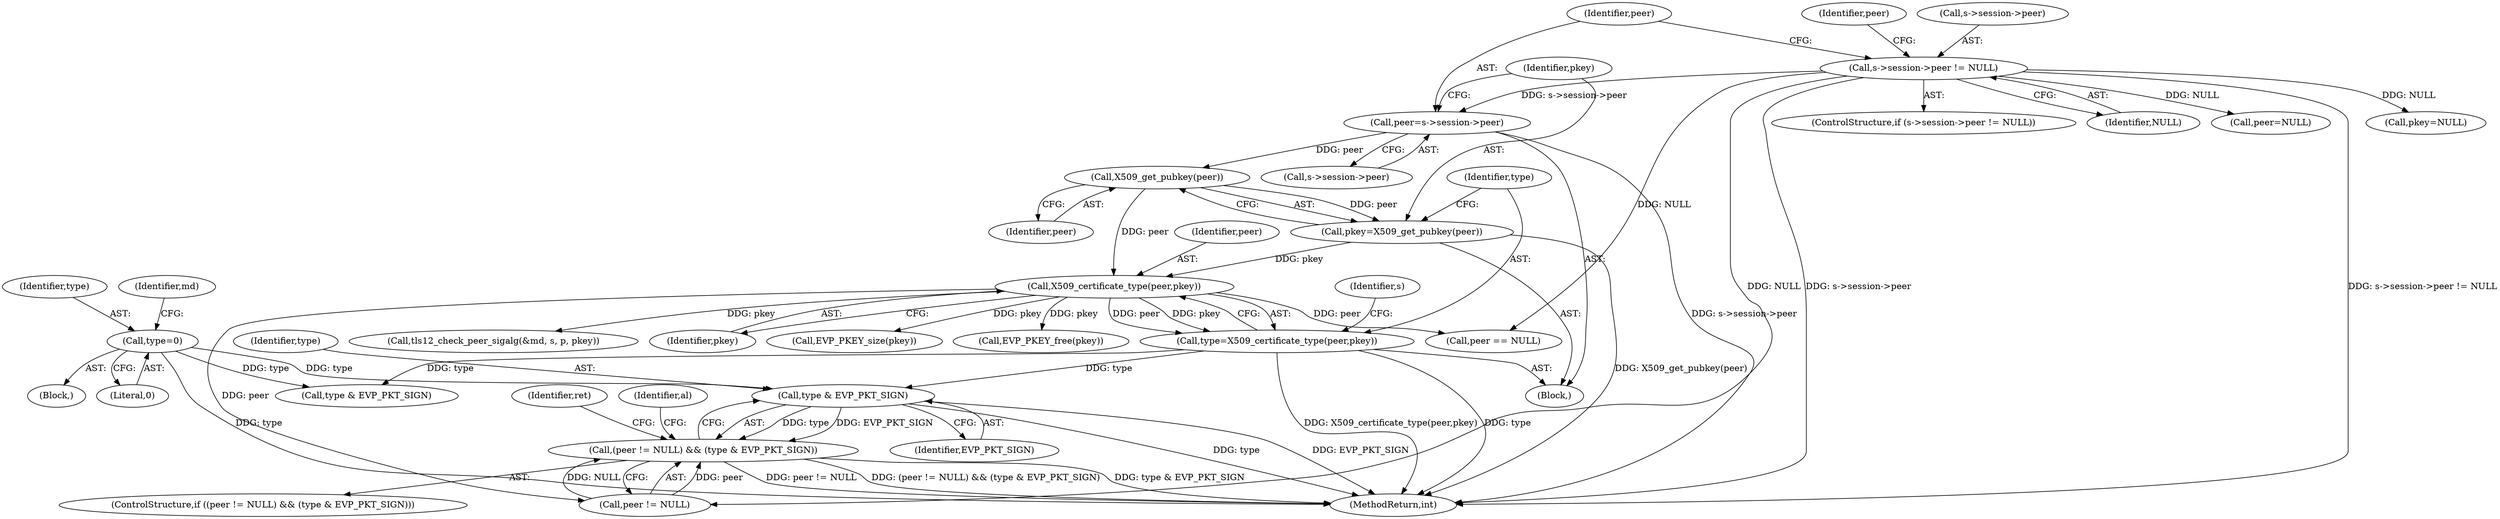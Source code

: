 digraph "1_openssl_1421e0c584ae9120ca1b88098f13d6d2e90b83a3@del" {
"1000211" [label="(Call,type & EVP_PKT_SIGN)"];
"1000121" [label="(Call,type=0)"];
"1000173" [label="(Call,type=X509_certificate_type(peer,pkey))"];
"1000175" [label="(Call,X509_certificate_type(peer,pkey))"];
"1000171" [label="(Call,X509_get_pubkey(peer))"];
"1000162" [label="(Call,peer=s->session->peer)"];
"1000154" [label="(Call,s->session->peer != NULL)"];
"1000169" [label="(Call,pkey=X509_get_pubkey(peer))"];
"1000207" [label="(Call,(peer != NULL) && (type & EVP_PKT_SIGN))"];
"1000208" [label="(Call,peer != NULL)"];
"1000173" [label="(Call,type=X509_certificate_type(peer,pkey))"];
"1000176" [label="(Identifier,peer)"];
"1000213" [label="(Identifier,EVP_PKT_SIGN)"];
"1000169" [label="(Call,pkey=X509_get_pubkey(peer))"];
"1000183" [label="(Call,pkey=NULL)"];
"1000163" [label="(Identifier,peer)"];
"1000731" [label="(MethodReturn,int)"];
"1000170" [label="(Identifier,pkey)"];
"1000121" [label="(Call,type=0)"];
"1000162" [label="(Call,peer=s->session->peer)"];
"1000107" [label="(Block,)"];
"1000129" [label="(Identifier,md)"];
"1000123" [label="(Literal,0)"];
"1000227" [label="(Call,peer == NULL)"];
"1000172" [label="(Identifier,peer)"];
"1000223" [label="(Identifier,ret)"];
"1000153" [label="(ControlStructure,if (s->session->peer != NULL))"];
"1000191" [label="(Identifier,s)"];
"1000175" [label="(Call,X509_certificate_type(peer,pkey))"];
"1000181" [label="(Identifier,peer)"];
"1000160" [label="(Identifier,NULL)"];
"1000171" [label="(Call,X509_get_pubkey(peer))"];
"1000122" [label="(Identifier,type)"];
"1000164" [label="(Call,s->session->peer)"];
"1000301" [label="(Call,tls12_check_peer_sigalg(&md, s, p, pkey))"];
"1000161" [label="(Block,)"];
"1000240" [label="(Call,type & EVP_PKT_SIGN)"];
"1000212" [label="(Identifier,type)"];
"1000154" [label="(Call,s->session->peer != NULL)"];
"1000180" [label="(Call,peer=NULL)"];
"1000206" [label="(ControlStructure,if ((peer != NULL) && (type & EVP_PKT_SIGN)))"];
"1000177" [label="(Identifier,pkey)"];
"1000358" [label="(Call,EVP_PKEY_size(pkey))"];
"1000174" [label="(Identifier,type)"];
"1000155" [label="(Call,s->session->peer)"];
"1000211" [label="(Call,type & EVP_PKT_SIGN)"];
"1000216" [label="(Identifier,al)"];
"1000727" [label="(Call,EVP_PKEY_free(pkey))"];
"1000207" [label="(Call,(peer != NULL) && (type & EVP_PKT_SIGN))"];
"1000211" -> "1000207"  [label="AST: "];
"1000211" -> "1000213"  [label="CFG: "];
"1000212" -> "1000211"  [label="AST: "];
"1000213" -> "1000211"  [label="AST: "];
"1000207" -> "1000211"  [label="CFG: "];
"1000211" -> "1000731"  [label="DDG: type"];
"1000211" -> "1000731"  [label="DDG: EVP_PKT_SIGN"];
"1000211" -> "1000207"  [label="DDG: type"];
"1000211" -> "1000207"  [label="DDG: EVP_PKT_SIGN"];
"1000121" -> "1000211"  [label="DDG: type"];
"1000173" -> "1000211"  [label="DDG: type"];
"1000121" -> "1000107"  [label="AST: "];
"1000121" -> "1000123"  [label="CFG: "];
"1000122" -> "1000121"  [label="AST: "];
"1000123" -> "1000121"  [label="AST: "];
"1000129" -> "1000121"  [label="CFG: "];
"1000121" -> "1000731"  [label="DDG: type"];
"1000121" -> "1000240"  [label="DDG: type"];
"1000173" -> "1000161"  [label="AST: "];
"1000173" -> "1000175"  [label="CFG: "];
"1000174" -> "1000173"  [label="AST: "];
"1000175" -> "1000173"  [label="AST: "];
"1000191" -> "1000173"  [label="CFG: "];
"1000173" -> "1000731"  [label="DDG: type"];
"1000173" -> "1000731"  [label="DDG: X509_certificate_type(peer,pkey)"];
"1000175" -> "1000173"  [label="DDG: peer"];
"1000175" -> "1000173"  [label="DDG: pkey"];
"1000173" -> "1000240"  [label="DDG: type"];
"1000175" -> "1000177"  [label="CFG: "];
"1000176" -> "1000175"  [label="AST: "];
"1000177" -> "1000175"  [label="AST: "];
"1000171" -> "1000175"  [label="DDG: peer"];
"1000169" -> "1000175"  [label="DDG: pkey"];
"1000175" -> "1000208"  [label="DDG: peer"];
"1000175" -> "1000227"  [label="DDG: peer"];
"1000175" -> "1000301"  [label="DDG: pkey"];
"1000175" -> "1000358"  [label="DDG: pkey"];
"1000175" -> "1000727"  [label="DDG: pkey"];
"1000171" -> "1000169"  [label="AST: "];
"1000171" -> "1000172"  [label="CFG: "];
"1000172" -> "1000171"  [label="AST: "];
"1000169" -> "1000171"  [label="CFG: "];
"1000171" -> "1000169"  [label="DDG: peer"];
"1000162" -> "1000171"  [label="DDG: peer"];
"1000162" -> "1000161"  [label="AST: "];
"1000162" -> "1000164"  [label="CFG: "];
"1000163" -> "1000162"  [label="AST: "];
"1000164" -> "1000162"  [label="AST: "];
"1000170" -> "1000162"  [label="CFG: "];
"1000162" -> "1000731"  [label="DDG: s->session->peer"];
"1000154" -> "1000162"  [label="DDG: s->session->peer"];
"1000154" -> "1000153"  [label="AST: "];
"1000154" -> "1000160"  [label="CFG: "];
"1000155" -> "1000154"  [label="AST: "];
"1000160" -> "1000154"  [label="AST: "];
"1000163" -> "1000154"  [label="CFG: "];
"1000181" -> "1000154"  [label="CFG: "];
"1000154" -> "1000731"  [label="DDG: s->session->peer"];
"1000154" -> "1000731"  [label="DDG: s->session->peer != NULL"];
"1000154" -> "1000180"  [label="DDG: NULL"];
"1000154" -> "1000183"  [label="DDG: NULL"];
"1000154" -> "1000208"  [label="DDG: NULL"];
"1000154" -> "1000227"  [label="DDG: NULL"];
"1000169" -> "1000161"  [label="AST: "];
"1000170" -> "1000169"  [label="AST: "];
"1000174" -> "1000169"  [label="CFG: "];
"1000169" -> "1000731"  [label="DDG: X509_get_pubkey(peer)"];
"1000207" -> "1000206"  [label="AST: "];
"1000207" -> "1000208"  [label="CFG: "];
"1000208" -> "1000207"  [label="AST: "];
"1000216" -> "1000207"  [label="CFG: "];
"1000223" -> "1000207"  [label="CFG: "];
"1000207" -> "1000731"  [label="DDG: peer != NULL"];
"1000207" -> "1000731"  [label="DDG: (peer != NULL) && (type & EVP_PKT_SIGN)"];
"1000207" -> "1000731"  [label="DDG: type & EVP_PKT_SIGN"];
"1000208" -> "1000207"  [label="DDG: peer"];
"1000208" -> "1000207"  [label="DDG: NULL"];
}
